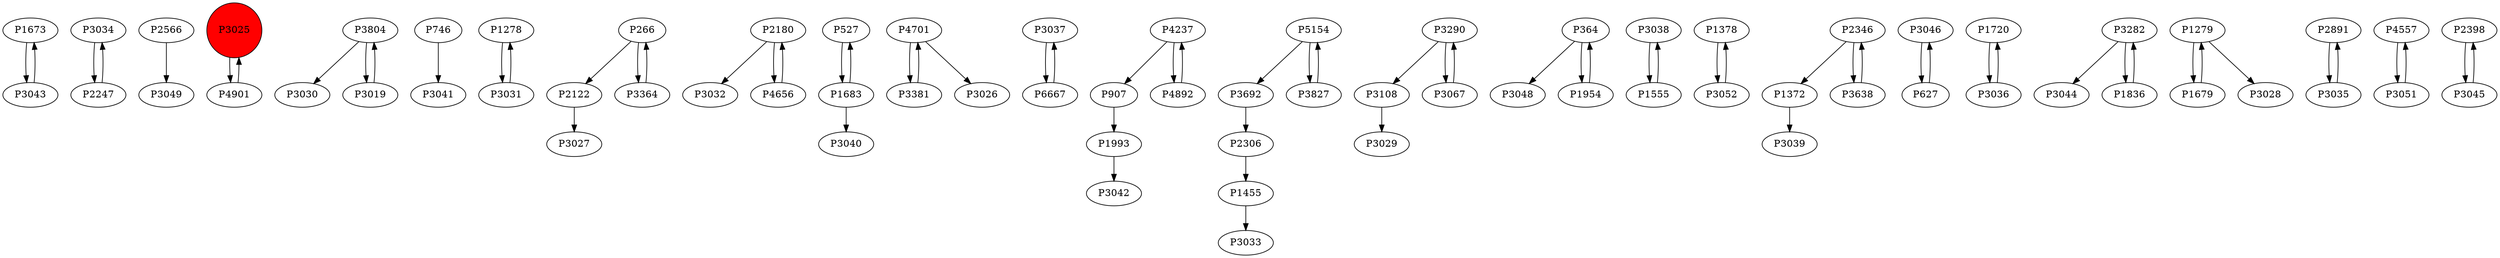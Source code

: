 digraph {
	P1673 -> P3043
	P3034 -> P2247
	P2566 -> P3049
	P3025 -> P4901
	P3804 -> P3030
	P746 -> P3041
	P1278 -> P3031
	P266 -> P2122
	P2180 -> P3032
	P527 -> P1683
	P4701 -> P3381
	P3037 -> P6667
	P2247 -> P3034
	P907 -> P1993
	P5154 -> P3692
	P6667 -> P3037
	P3381 -> P4701
	P4237 -> P4892
	P3290 -> P3108
	P364 -> P3048
	P3038 -> P1555
	P1378 -> P3052
	P3827 -> P5154
	P2346 -> P1372
	P3046 -> P627
	P3019 -> P3804
	P1555 -> P3038
	P1372 -> P3039
	P1720 -> P3036
	P3638 -> P2346
	P3692 -> P2306
	P4656 -> P2180
	P3364 -> P266
	P3036 -> P1720
	P3031 -> P1278
	P2346 -> P3638
	P3282 -> P3044
	P2306 -> P1455
	P1279 -> P1679
	P3282 -> P1836
	P3108 -> P3029
	P1954 -> P364
	P2180 -> P4656
	P3067 -> P3290
	P1683 -> P3040
	P1279 -> P3028
	P4892 -> P4237
	P4901 -> P3025
	P627 -> P3046
	P2891 -> P3035
	P4237 -> P907
	P3035 -> P2891
	P1679 -> P1279
	P4701 -> P3026
	P1836 -> P3282
	P364 -> P1954
	P266 -> P3364
	P4557 -> P3051
	P2398 -> P3045
	P5154 -> P3827
	P2122 -> P3027
	P3045 -> P2398
	P3290 -> P3067
	P3804 -> P3019
	P3043 -> P1673
	P3052 -> P1378
	P1455 -> P3033
	P1993 -> P3042
	P1683 -> P527
	P3051 -> P4557
	P3025 [shape=circle]
	P3025 [style=filled]
	P3025 [fillcolor=red]
}